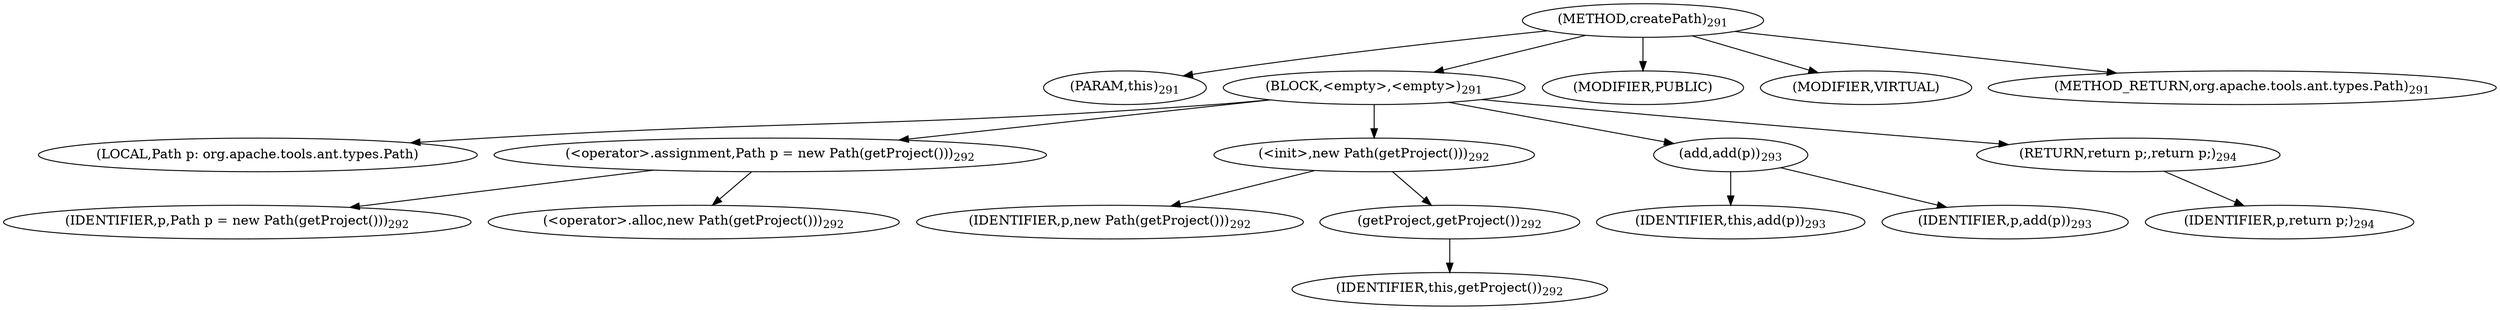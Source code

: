 digraph "createPath" {  
"498" [label = <(METHOD,createPath)<SUB>291</SUB>> ]
"67" [label = <(PARAM,this)<SUB>291</SUB>> ]
"499" [label = <(BLOCK,&lt;empty&gt;,&lt;empty&gt;)<SUB>291</SUB>> ]
"69" [label = <(LOCAL,Path p: org.apache.tools.ant.types.Path)> ]
"500" [label = <(&lt;operator&gt;.assignment,Path p = new Path(getProject()))<SUB>292</SUB>> ]
"501" [label = <(IDENTIFIER,p,Path p = new Path(getProject()))<SUB>292</SUB>> ]
"502" [label = <(&lt;operator&gt;.alloc,new Path(getProject()))<SUB>292</SUB>> ]
"503" [label = <(&lt;init&gt;,new Path(getProject()))<SUB>292</SUB>> ]
"68" [label = <(IDENTIFIER,p,new Path(getProject()))<SUB>292</SUB>> ]
"504" [label = <(getProject,getProject())<SUB>292</SUB>> ]
"66" [label = <(IDENTIFIER,this,getProject())<SUB>292</SUB>> ]
"505" [label = <(add,add(p))<SUB>293</SUB>> ]
"70" [label = <(IDENTIFIER,this,add(p))<SUB>293</SUB>> ]
"506" [label = <(IDENTIFIER,p,add(p))<SUB>293</SUB>> ]
"507" [label = <(RETURN,return p;,return p;)<SUB>294</SUB>> ]
"508" [label = <(IDENTIFIER,p,return p;)<SUB>294</SUB>> ]
"509" [label = <(MODIFIER,PUBLIC)> ]
"510" [label = <(MODIFIER,VIRTUAL)> ]
"511" [label = <(METHOD_RETURN,org.apache.tools.ant.types.Path)<SUB>291</SUB>> ]
  "498" -> "67" 
  "498" -> "499" 
  "498" -> "509" 
  "498" -> "510" 
  "498" -> "511" 
  "499" -> "69" 
  "499" -> "500" 
  "499" -> "503" 
  "499" -> "505" 
  "499" -> "507" 
  "500" -> "501" 
  "500" -> "502" 
  "503" -> "68" 
  "503" -> "504" 
  "504" -> "66" 
  "505" -> "70" 
  "505" -> "506" 
  "507" -> "508" 
}
